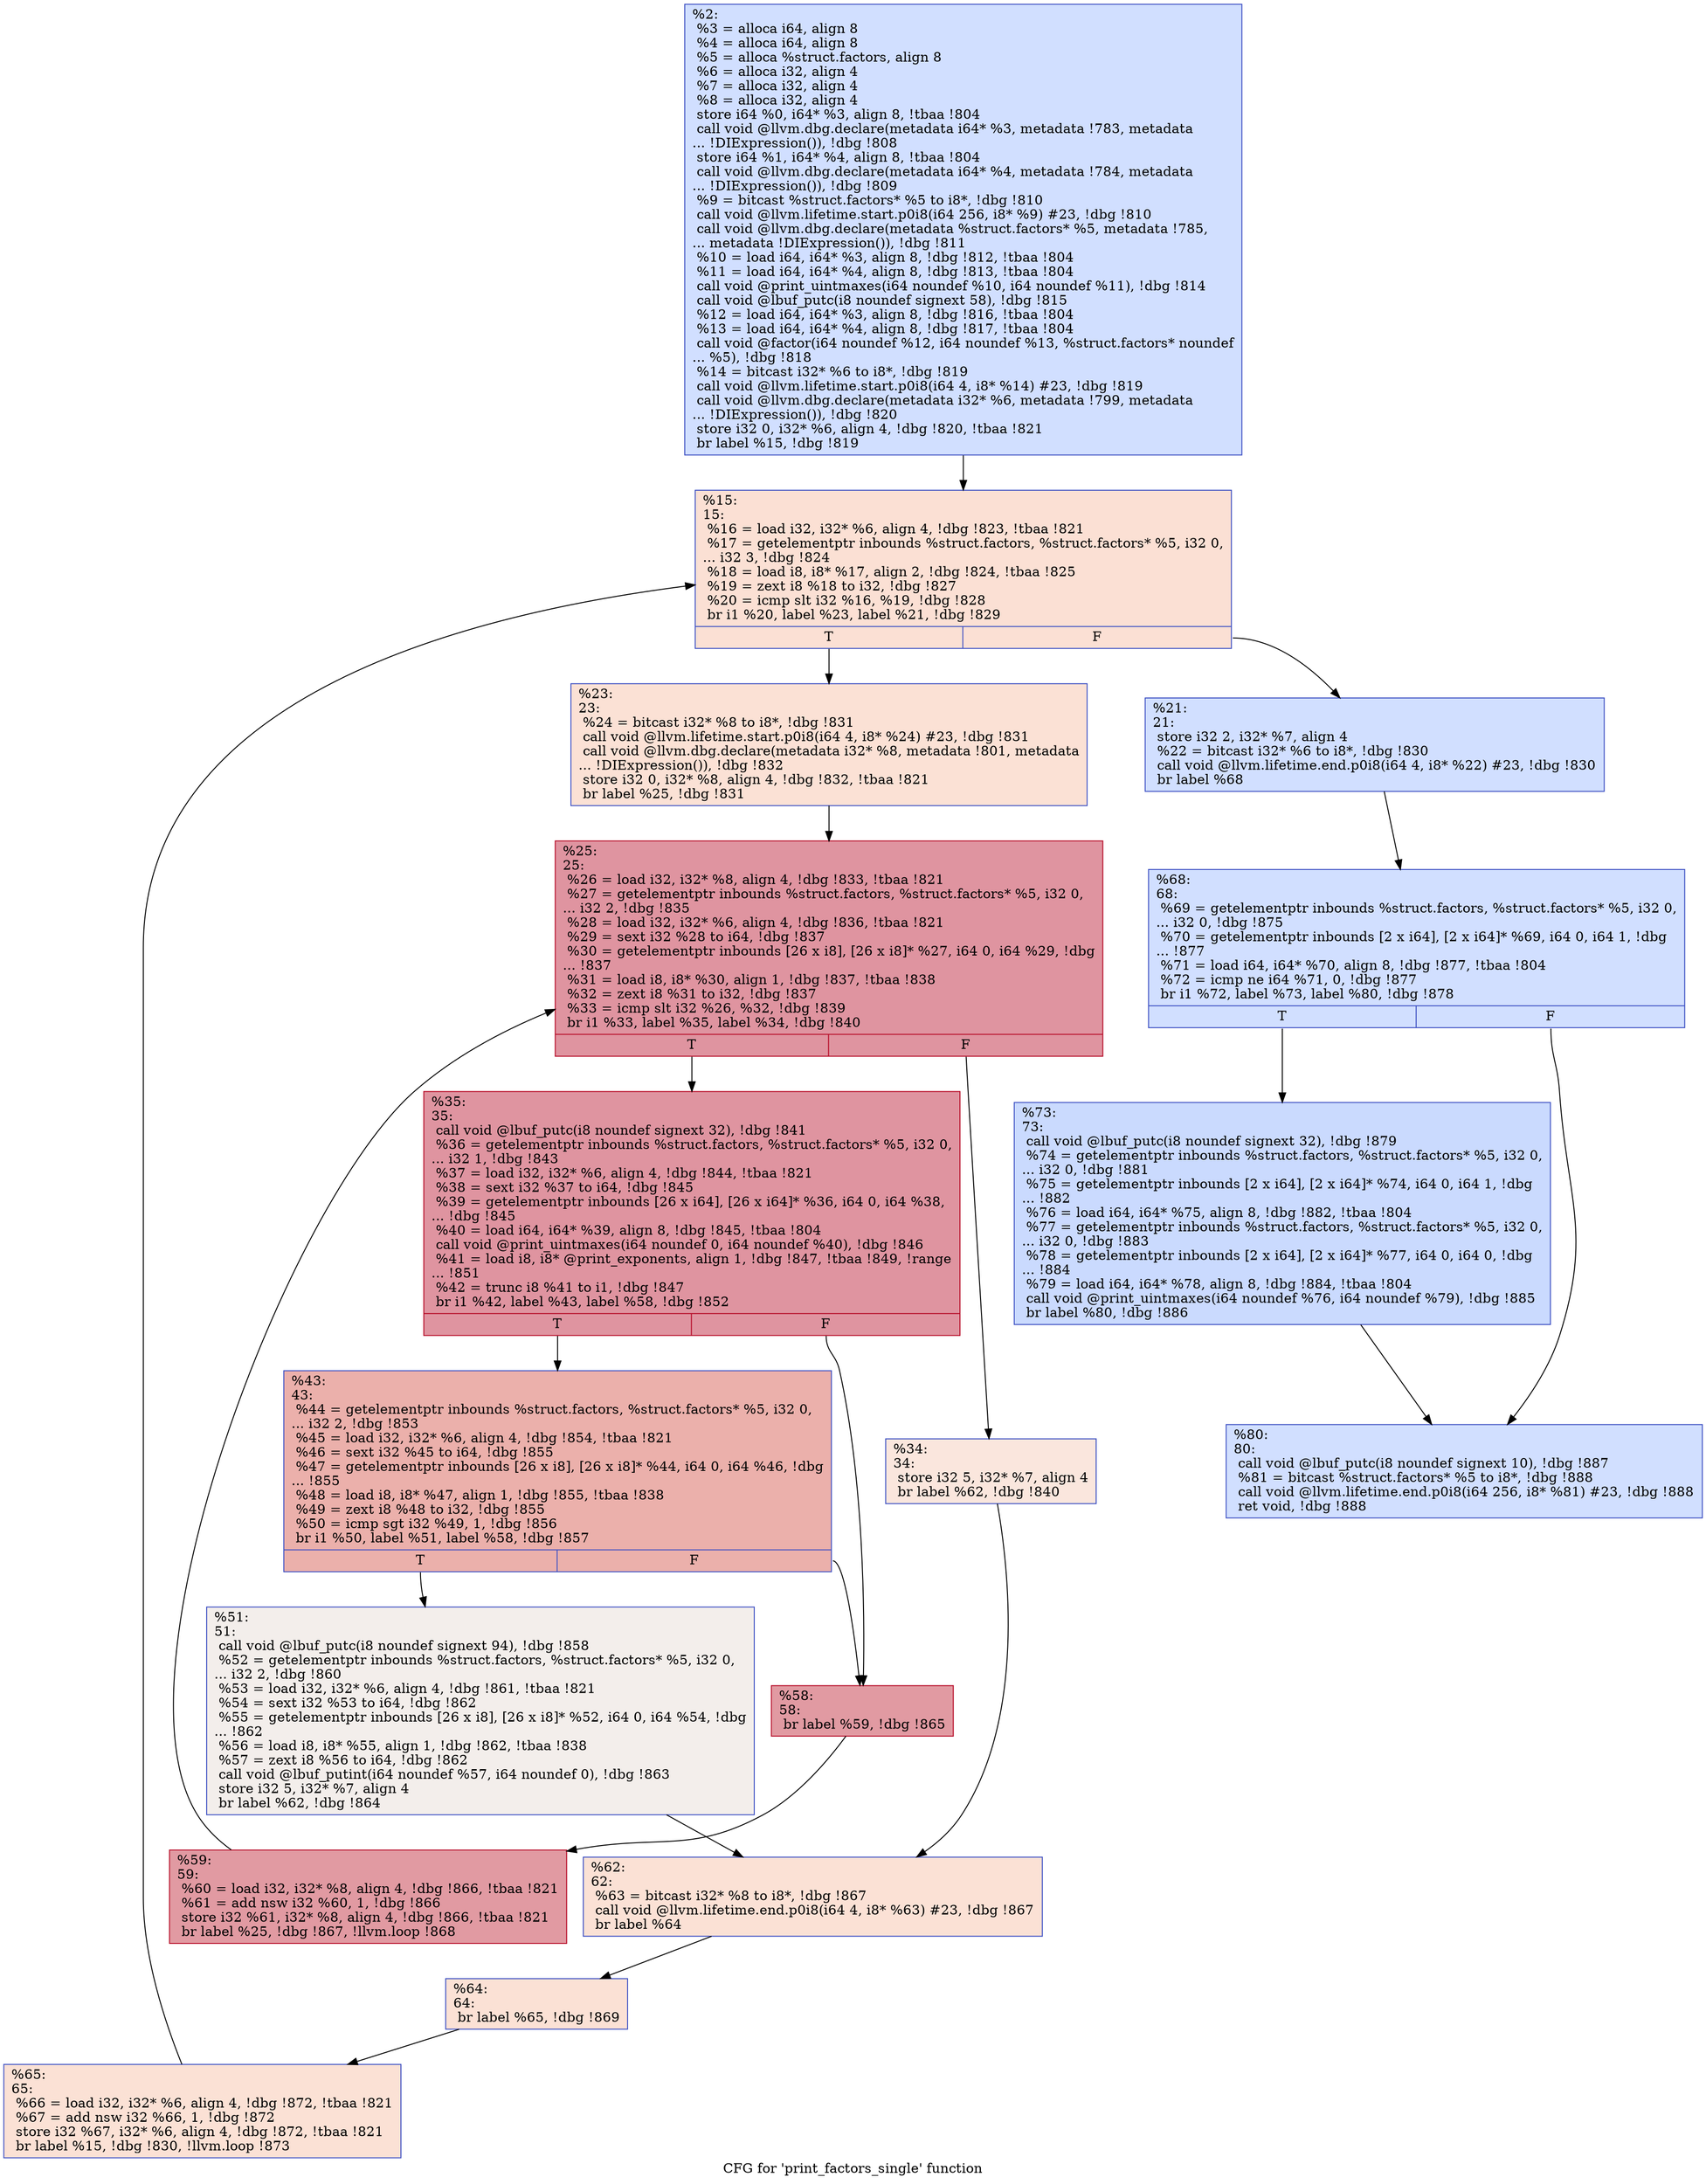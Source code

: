 digraph "CFG for 'print_factors_single' function" {
	label="CFG for 'print_factors_single' function";

	Node0x194b6d0 [shape=record,color="#3d50c3ff", style=filled, fillcolor="#96b7ff70",label="{%2:\l  %3 = alloca i64, align 8\l  %4 = alloca i64, align 8\l  %5 = alloca %struct.factors, align 8\l  %6 = alloca i32, align 4\l  %7 = alloca i32, align 4\l  %8 = alloca i32, align 4\l  store i64 %0, i64* %3, align 8, !tbaa !804\l  call void @llvm.dbg.declare(metadata i64* %3, metadata !783, metadata\l... !DIExpression()), !dbg !808\l  store i64 %1, i64* %4, align 8, !tbaa !804\l  call void @llvm.dbg.declare(metadata i64* %4, metadata !784, metadata\l... !DIExpression()), !dbg !809\l  %9 = bitcast %struct.factors* %5 to i8*, !dbg !810\l  call void @llvm.lifetime.start.p0i8(i64 256, i8* %9) #23, !dbg !810\l  call void @llvm.dbg.declare(metadata %struct.factors* %5, metadata !785,\l... metadata !DIExpression()), !dbg !811\l  %10 = load i64, i64* %3, align 8, !dbg !812, !tbaa !804\l  %11 = load i64, i64* %4, align 8, !dbg !813, !tbaa !804\l  call void @print_uintmaxes(i64 noundef %10, i64 noundef %11), !dbg !814\l  call void @lbuf_putc(i8 noundef signext 58), !dbg !815\l  %12 = load i64, i64* %3, align 8, !dbg !816, !tbaa !804\l  %13 = load i64, i64* %4, align 8, !dbg !817, !tbaa !804\l  call void @factor(i64 noundef %12, i64 noundef %13, %struct.factors* noundef\l... %5), !dbg !818\l  %14 = bitcast i32* %6 to i8*, !dbg !819\l  call void @llvm.lifetime.start.p0i8(i64 4, i8* %14) #23, !dbg !819\l  call void @llvm.dbg.declare(metadata i32* %6, metadata !799, metadata\l... !DIExpression()), !dbg !820\l  store i32 0, i32* %6, align 4, !dbg !820, !tbaa !821\l  br label %15, !dbg !819\l}"];
	Node0x194b6d0 -> Node0x194b7b0;
	Node0x194b7b0 [shape=record,color="#3d50c3ff", style=filled, fillcolor="#f7b99e70",label="{%15:\l15:                                               \l  %16 = load i32, i32* %6, align 4, !dbg !823, !tbaa !821\l  %17 = getelementptr inbounds %struct.factors, %struct.factors* %5, i32 0,\l... i32 3, !dbg !824\l  %18 = load i8, i8* %17, align 2, !dbg !824, !tbaa !825\l  %19 = zext i8 %18 to i32, !dbg !827\l  %20 = icmp slt i32 %16, %19, !dbg !828\l  br i1 %20, label %23, label %21, !dbg !829\l|{<s0>T|<s1>F}}"];
	Node0x194b7b0:s0 -> Node0x194b850;
	Node0x194b7b0:s1 -> Node0x194b800;
	Node0x194b800 [shape=record,color="#3d50c3ff", style=filled, fillcolor="#96b7ff70",label="{%21:\l21:                                               \l  store i32 2, i32* %7, align 4\l  %22 = bitcast i32* %6 to i8*, !dbg !830\l  call void @llvm.lifetime.end.p0i8(i64 4, i8* %22) #23, !dbg !830\l  br label %68\l}"];
	Node0x194b800 -> Node0x194bbc0;
	Node0x194b850 [shape=record,color="#3d50c3ff", style=filled, fillcolor="#f7bca170",label="{%23:\l23:                                               \l  %24 = bitcast i32* %8 to i8*, !dbg !831\l  call void @llvm.lifetime.start.p0i8(i64 4, i8* %24) #23, !dbg !831\l  call void @llvm.dbg.declare(metadata i32* %8, metadata !801, metadata\l... !DIExpression()), !dbg !832\l  store i32 0, i32* %8, align 4, !dbg !832, !tbaa !821\l  br label %25, !dbg !831\l}"];
	Node0x194b850 -> Node0x194b8a0;
	Node0x194b8a0 [shape=record,color="#b70d28ff", style=filled, fillcolor="#b70d2870",label="{%25:\l25:                                               \l  %26 = load i32, i32* %8, align 4, !dbg !833, !tbaa !821\l  %27 = getelementptr inbounds %struct.factors, %struct.factors* %5, i32 0,\l... i32 2, !dbg !835\l  %28 = load i32, i32* %6, align 4, !dbg !836, !tbaa !821\l  %29 = sext i32 %28 to i64, !dbg !837\l  %30 = getelementptr inbounds [26 x i8], [26 x i8]* %27, i64 0, i64 %29, !dbg\l... !837\l  %31 = load i8, i8* %30, align 1, !dbg !837, !tbaa !838\l  %32 = zext i8 %31 to i32, !dbg !837\l  %33 = icmp slt i32 %26, %32, !dbg !839\l  br i1 %33, label %35, label %34, !dbg !840\l|{<s0>T|<s1>F}}"];
	Node0x194b8a0:s0 -> Node0x194b940;
	Node0x194b8a0:s1 -> Node0x194b8f0;
	Node0x194b8f0 [shape=record,color="#3d50c3ff", style=filled, fillcolor="#f3c7b170",label="{%34:\l34:                                               \l  store i32 5, i32* %7, align 4\l  br label %62, !dbg !840\l}"];
	Node0x194b8f0 -> Node0x194bad0;
	Node0x194b940 [shape=record,color="#b70d28ff", style=filled, fillcolor="#b70d2870",label="{%35:\l35:                                               \l  call void @lbuf_putc(i8 noundef signext 32), !dbg !841\l  %36 = getelementptr inbounds %struct.factors, %struct.factors* %5, i32 0,\l... i32 1, !dbg !843\l  %37 = load i32, i32* %6, align 4, !dbg !844, !tbaa !821\l  %38 = sext i32 %37 to i64, !dbg !845\l  %39 = getelementptr inbounds [26 x i64], [26 x i64]* %36, i64 0, i64 %38,\l... !dbg !845\l  %40 = load i64, i64* %39, align 8, !dbg !845, !tbaa !804\l  call void @print_uintmaxes(i64 noundef 0, i64 noundef %40), !dbg !846\l  %41 = load i8, i8* @print_exponents, align 1, !dbg !847, !tbaa !849, !range\l... !851\l  %42 = trunc i8 %41 to i1, !dbg !847\l  br i1 %42, label %43, label %58, !dbg !852\l|{<s0>T|<s1>F}}"];
	Node0x194b940:s0 -> Node0x194b990;
	Node0x194b940:s1 -> Node0x194ba30;
	Node0x194b990 [shape=record,color="#3d50c3ff", style=filled, fillcolor="#d24b4070",label="{%43:\l43:                                               \l  %44 = getelementptr inbounds %struct.factors, %struct.factors* %5, i32 0,\l... i32 2, !dbg !853\l  %45 = load i32, i32* %6, align 4, !dbg !854, !tbaa !821\l  %46 = sext i32 %45 to i64, !dbg !855\l  %47 = getelementptr inbounds [26 x i8], [26 x i8]* %44, i64 0, i64 %46, !dbg\l... !855\l  %48 = load i8, i8* %47, align 1, !dbg !855, !tbaa !838\l  %49 = zext i8 %48 to i32, !dbg !855\l  %50 = icmp sgt i32 %49, 1, !dbg !856\l  br i1 %50, label %51, label %58, !dbg !857\l|{<s0>T|<s1>F}}"];
	Node0x194b990:s0 -> Node0x194b9e0;
	Node0x194b990:s1 -> Node0x194ba30;
	Node0x194b9e0 [shape=record,color="#3d50c3ff", style=filled, fillcolor="#e5d8d170",label="{%51:\l51:                                               \l  call void @lbuf_putc(i8 noundef signext 94), !dbg !858\l  %52 = getelementptr inbounds %struct.factors, %struct.factors* %5, i32 0,\l... i32 2, !dbg !860\l  %53 = load i32, i32* %6, align 4, !dbg !861, !tbaa !821\l  %54 = sext i32 %53 to i64, !dbg !862\l  %55 = getelementptr inbounds [26 x i8], [26 x i8]* %52, i64 0, i64 %54, !dbg\l... !862\l  %56 = load i8, i8* %55, align 1, !dbg !862, !tbaa !838\l  %57 = zext i8 %56 to i64, !dbg !862\l  call void @lbuf_putint(i64 noundef %57, i64 noundef 0), !dbg !863\l  store i32 5, i32* %7, align 4\l  br label %62, !dbg !864\l}"];
	Node0x194b9e0 -> Node0x194bad0;
	Node0x194ba30 [shape=record,color="#b70d28ff", style=filled, fillcolor="#bb1b2c70",label="{%58:\l58:                                               \l  br label %59, !dbg !865\l}"];
	Node0x194ba30 -> Node0x194ba80;
	Node0x194ba80 [shape=record,color="#b70d28ff", style=filled, fillcolor="#bb1b2c70",label="{%59:\l59:                                               \l  %60 = load i32, i32* %8, align 4, !dbg !866, !tbaa !821\l  %61 = add nsw i32 %60, 1, !dbg !866\l  store i32 %61, i32* %8, align 4, !dbg !866, !tbaa !821\l  br label %25, !dbg !867, !llvm.loop !868\l}"];
	Node0x194ba80 -> Node0x194b8a0;
	Node0x194bad0 [shape=record,color="#3d50c3ff", style=filled, fillcolor="#f7bca170",label="{%62:\l62:                                               \l  %63 = bitcast i32* %8 to i8*, !dbg !867\l  call void @llvm.lifetime.end.p0i8(i64 4, i8* %63) #23, !dbg !867\l  br label %64\l}"];
	Node0x194bad0 -> Node0x194bb20;
	Node0x194bb20 [shape=record,color="#3d50c3ff", style=filled, fillcolor="#f7bca170",label="{%64:\l64:                                               \l  br label %65, !dbg !869\l}"];
	Node0x194bb20 -> Node0x194bb70;
	Node0x194bb70 [shape=record,color="#3d50c3ff", style=filled, fillcolor="#f7bca170",label="{%65:\l65:                                               \l  %66 = load i32, i32* %6, align 4, !dbg !872, !tbaa !821\l  %67 = add nsw i32 %66, 1, !dbg !872\l  store i32 %67, i32* %6, align 4, !dbg !872, !tbaa !821\l  br label %15, !dbg !830, !llvm.loop !873\l}"];
	Node0x194bb70 -> Node0x194b7b0;
	Node0x194bbc0 [shape=record,color="#3d50c3ff", style=filled, fillcolor="#96b7ff70",label="{%68:\l68:                                               \l  %69 = getelementptr inbounds %struct.factors, %struct.factors* %5, i32 0,\l... i32 0, !dbg !875\l  %70 = getelementptr inbounds [2 x i64], [2 x i64]* %69, i64 0, i64 1, !dbg\l... !877\l  %71 = load i64, i64* %70, align 8, !dbg !877, !tbaa !804\l  %72 = icmp ne i64 %71, 0, !dbg !877\l  br i1 %72, label %73, label %80, !dbg !878\l|{<s0>T|<s1>F}}"];
	Node0x194bbc0:s0 -> Node0x194bc10;
	Node0x194bbc0:s1 -> Node0x194bc60;
	Node0x194bc10 [shape=record,color="#3d50c3ff", style=filled, fillcolor="#88abfd70",label="{%73:\l73:                                               \l  call void @lbuf_putc(i8 noundef signext 32), !dbg !879\l  %74 = getelementptr inbounds %struct.factors, %struct.factors* %5, i32 0,\l... i32 0, !dbg !881\l  %75 = getelementptr inbounds [2 x i64], [2 x i64]* %74, i64 0, i64 1, !dbg\l... !882\l  %76 = load i64, i64* %75, align 8, !dbg !882, !tbaa !804\l  %77 = getelementptr inbounds %struct.factors, %struct.factors* %5, i32 0,\l... i32 0, !dbg !883\l  %78 = getelementptr inbounds [2 x i64], [2 x i64]* %77, i64 0, i64 0, !dbg\l... !884\l  %79 = load i64, i64* %78, align 8, !dbg !884, !tbaa !804\l  call void @print_uintmaxes(i64 noundef %76, i64 noundef %79), !dbg !885\l  br label %80, !dbg !886\l}"];
	Node0x194bc10 -> Node0x194bc60;
	Node0x194bc60 [shape=record,color="#3d50c3ff", style=filled, fillcolor="#96b7ff70",label="{%80:\l80:                                               \l  call void @lbuf_putc(i8 noundef signext 10), !dbg !887\l  %81 = bitcast %struct.factors* %5 to i8*, !dbg !888\l  call void @llvm.lifetime.end.p0i8(i64 256, i8* %81) #23, !dbg !888\l  ret void, !dbg !888\l}"];
}
